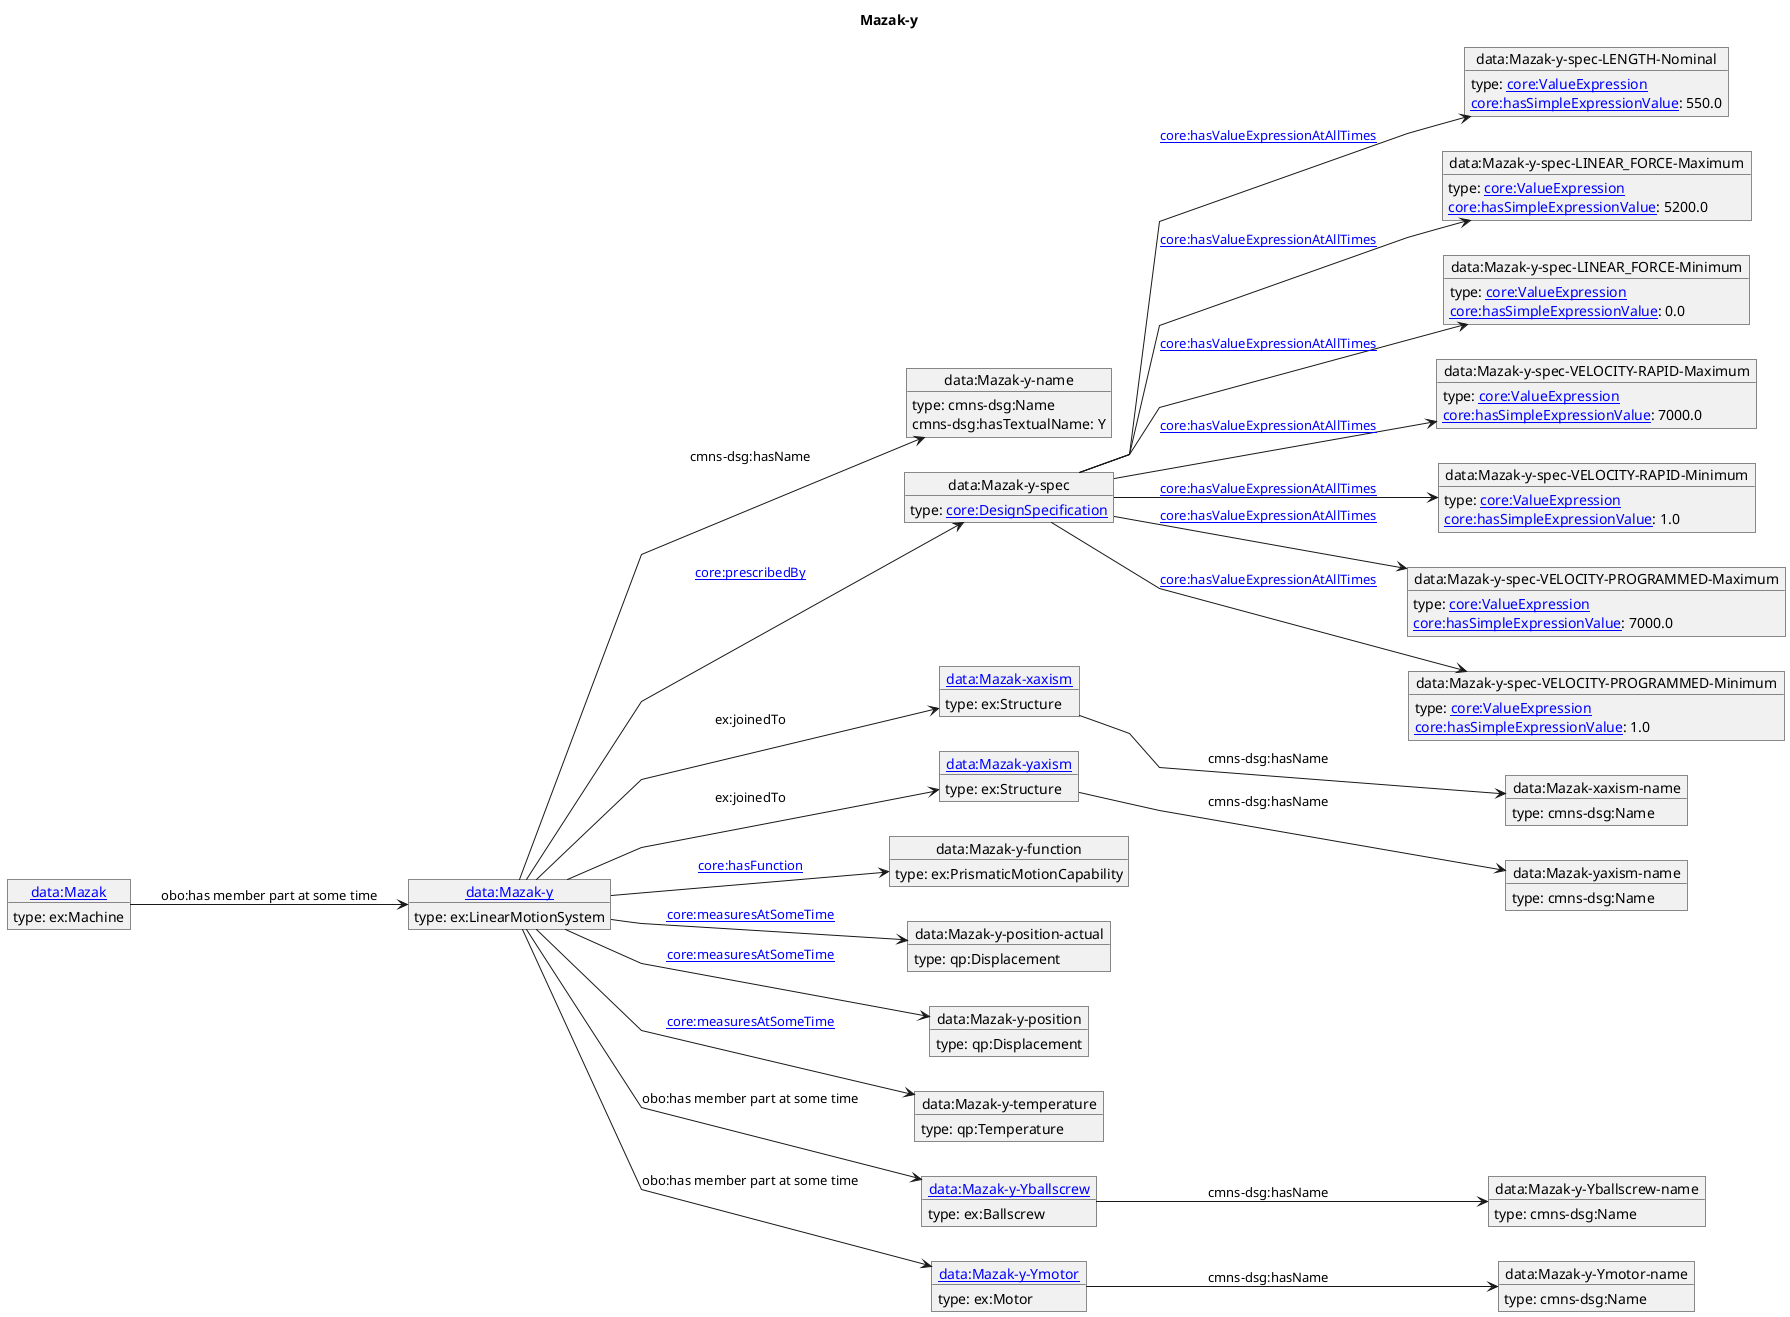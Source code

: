 @startuml
skinparam linetype polyline
left to right direction
title Mazak-y
object "[[./Mazak-y.html data:Mazak-y]]" as o1 {
 type: ex:LinearMotionSystem 
}
object "data:Mazak-y-name" as o2 {
 type: cmns-dsg:Name 
}
object "data:Mazak-y-spec" as o3 {
 type: [[https://spec.industrialontologies.org/ontology/core/Core/DesignSpecification core:DesignSpecification]] 
}
object "data:Mazak-y-spec-LENGTH-Nominal" as o4 {
 type: [[https://spec.industrialontologies.org/ontology/core/Core/ValueExpression core:ValueExpression]] 
}
object "data:Mazak-y-spec-LINEAR_FORCE-Maximum" as o5 {
 type: [[https://spec.industrialontologies.org/ontology/core/Core/ValueExpression core:ValueExpression]] 
}
object "data:Mazak-y-spec-LINEAR_FORCE-Minimum" as o6 {
 type: [[https://spec.industrialontologies.org/ontology/core/Core/ValueExpression core:ValueExpression]] 
}
object "data:Mazak-y-spec-VELOCITY-RAPID-Maximum" as o7 {
 type: [[https://spec.industrialontologies.org/ontology/core/Core/ValueExpression core:ValueExpression]] 
}
object "data:Mazak-y-spec-VELOCITY-RAPID-Minimum" as o8 {
 type: [[https://spec.industrialontologies.org/ontology/core/Core/ValueExpression core:ValueExpression]] 
}
object "data:Mazak-y-spec-VELOCITY-PROGRAMMED-Maximum" as o9 {
 type: [[https://spec.industrialontologies.org/ontology/core/Core/ValueExpression core:ValueExpression]] 
}
object "data:Mazak-y-spec-VELOCITY-PROGRAMMED-Minimum" as o10 {
 type: [[https://spec.industrialontologies.org/ontology/core/Core/ValueExpression core:ValueExpression]] 
}
object "[[./Mazak-xaxism.html data:Mazak-xaxism]]" as o11 {
 type: ex:Structure 
}
object "data:Mazak-xaxism-name" as o12 {
 type: cmns-dsg:Name 
}
object "[[./Mazak-yaxism.html data:Mazak-yaxism]]" as o13 {
 type: ex:Structure 
}
object "data:Mazak-yaxism-name" as o14 {
 type: cmns-dsg:Name 
}
object "data:Mazak-y-function" as o15 {
 type: ex:PrismaticMotionCapability 
}
object "data:Mazak-y-position-actual" as o16 {
 type: qp:Displacement 
}
object "data:Mazak-y-position" as o17 {
 type: qp:Displacement 
}
object "data:Mazak-y-temperature" as o18 {
 type: qp:Temperature 
}
object "[[./Mazak-y-Yballscrew.html data:Mazak-y-Yballscrew]]" as o19 {
 type: ex:Ballscrew 
}
object "data:Mazak-y-Yballscrew-name" as o20 {
 type: cmns-dsg:Name 
}
object "[[./Mazak-y-Ymotor.html data:Mazak-y-Ymotor]]" as o21 {
 type: ex:Motor 
}
object "data:Mazak-y-Ymotor-name" as o22 {
 type: cmns-dsg:Name 
}
object "[[./Mazak.html data:Mazak]]" as o23 {
 type: ex:Machine 
}
o1 --> o2 : cmns-dsg:hasName
o2 : cmns-dsg:hasTextualName: Y
o1 --> o3 : [[https://spec.industrialontologies.org/ontology/core/Core/prescribedBy core:prescribedBy]]
o3 --> o4 : [[https://spec.industrialontologies.org/ontology/core/Core/hasValueExpressionAtAllTimes core:hasValueExpressionAtAllTimes]]
o4 : [[https://spec.industrialontologies.org/ontology/core/Core/hasSimpleExpressionValue core:hasSimpleExpressionValue]]: 550.0
o3 --> o5 : [[https://spec.industrialontologies.org/ontology/core/Core/hasValueExpressionAtAllTimes core:hasValueExpressionAtAllTimes]]
o5 : [[https://spec.industrialontologies.org/ontology/core/Core/hasSimpleExpressionValue core:hasSimpleExpressionValue]]: 5200.0
o3 --> o6 : [[https://spec.industrialontologies.org/ontology/core/Core/hasValueExpressionAtAllTimes core:hasValueExpressionAtAllTimes]]
o6 : [[https://spec.industrialontologies.org/ontology/core/Core/hasSimpleExpressionValue core:hasSimpleExpressionValue]]: 0.0
o3 --> o7 : [[https://spec.industrialontologies.org/ontology/core/Core/hasValueExpressionAtAllTimes core:hasValueExpressionAtAllTimes]]
o7 : [[https://spec.industrialontologies.org/ontology/core/Core/hasSimpleExpressionValue core:hasSimpleExpressionValue]]: 7000.0
o3 --> o8 : [[https://spec.industrialontologies.org/ontology/core/Core/hasValueExpressionAtAllTimes core:hasValueExpressionAtAllTimes]]
o8 : [[https://spec.industrialontologies.org/ontology/core/Core/hasSimpleExpressionValue core:hasSimpleExpressionValue]]: 1.0
o3 --> o9 : [[https://spec.industrialontologies.org/ontology/core/Core/hasValueExpressionAtAllTimes core:hasValueExpressionAtAllTimes]]
o9 : [[https://spec.industrialontologies.org/ontology/core/Core/hasSimpleExpressionValue core:hasSimpleExpressionValue]]: 7000.0
o3 --> o10 : [[https://spec.industrialontologies.org/ontology/core/Core/hasValueExpressionAtAllTimes core:hasValueExpressionAtAllTimes]]
o10 : [[https://spec.industrialontologies.org/ontology/core/Core/hasSimpleExpressionValue core:hasSimpleExpressionValue]]: 1.0
o1 --> o11 : ex:joinedTo
o11 --> o12 : cmns-dsg:hasName
o1 --> o13 : ex:joinedTo
o13 --> o14 : cmns-dsg:hasName
o1 --> o15 : [[https://spec.industrialontologies.org/ontology/core/Core/hasFunction core:hasFunction]]
o1 --> o16 : [[https://spec.industrialontologies.org/ontology/core/Core/measuresAtSomeTime core:measuresAtSomeTime]]
o1 --> o17 : [[https://spec.industrialontologies.org/ontology/core/Core/measuresAtSomeTime core:measuresAtSomeTime]]
o1 --> o18 : [[https://spec.industrialontologies.org/ontology/core/Core/measuresAtSomeTime core:measuresAtSomeTime]]
o1 --> o19 : obo:has member part at some time
o19 --> o20 : cmns-dsg:hasName
o1 --> o21 : obo:has member part at some time
o21 --> o22 : cmns-dsg:hasName
o23 --> o1 : obo:has member part at some time
@enduml
